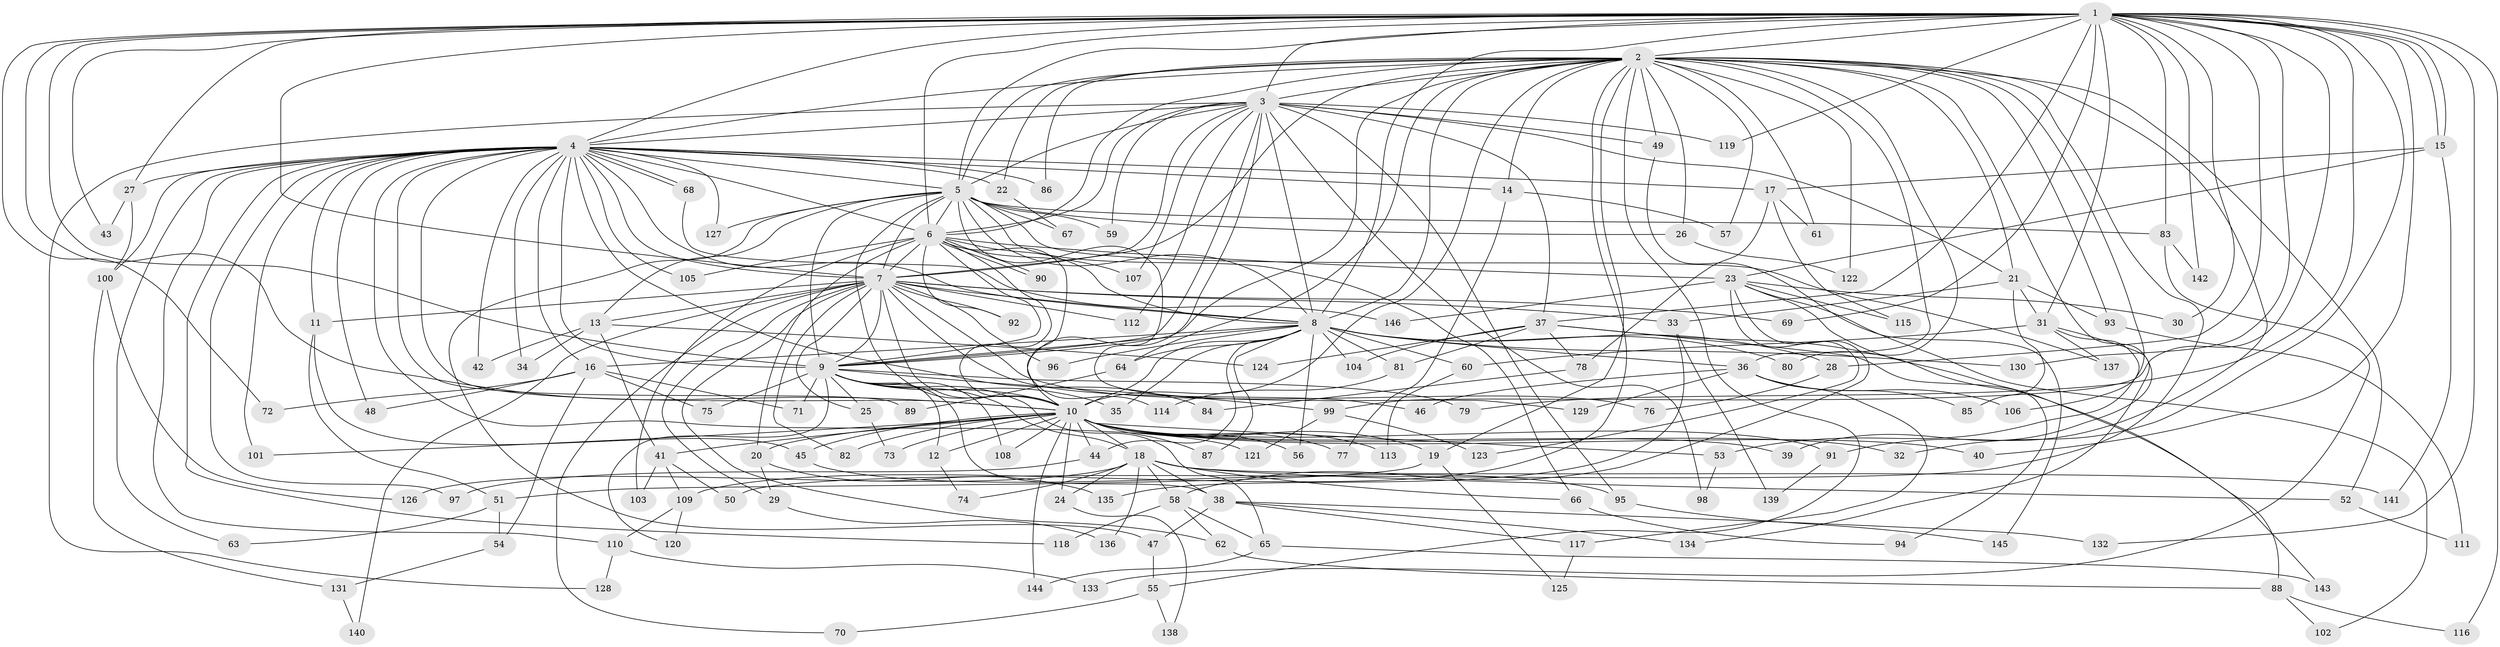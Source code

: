 // coarse degree distribution, {39: 0.00980392156862745, 2: 0.5784313725490197, 5: 0.058823529411764705, 3: 0.14705882352941177, 7: 0.029411764705882353, 4: 0.029411764705882353, 1: 0.10784313725490197, 8: 0.00980392156862745, 13: 0.00980392156862745, 33: 0.00980392156862745, 32: 0.00980392156862745}
// Generated by graph-tools (version 1.1) at 2025/49/03/04/25 21:49:00]
// undirected, 146 vertices, 317 edges
graph export_dot {
graph [start="1"]
  node [color=gray90,style=filled];
  1;
  2;
  3;
  4;
  5;
  6;
  7;
  8;
  9;
  10;
  11;
  12;
  13;
  14;
  15;
  16;
  17;
  18;
  19;
  20;
  21;
  22;
  23;
  24;
  25;
  26;
  27;
  28;
  29;
  30;
  31;
  32;
  33;
  34;
  35;
  36;
  37;
  38;
  39;
  40;
  41;
  42;
  43;
  44;
  45;
  46;
  47;
  48;
  49;
  50;
  51;
  52;
  53;
  54;
  55;
  56;
  57;
  58;
  59;
  60;
  61;
  62;
  63;
  64;
  65;
  66;
  67;
  68;
  69;
  70;
  71;
  72;
  73;
  74;
  75;
  76;
  77;
  78;
  79;
  80;
  81;
  82;
  83;
  84;
  85;
  86;
  87;
  88;
  89;
  90;
  91;
  92;
  93;
  94;
  95;
  96;
  97;
  98;
  99;
  100;
  101;
  102;
  103;
  104;
  105;
  106;
  107;
  108;
  109;
  110;
  111;
  112;
  113;
  114;
  115;
  116;
  117;
  118;
  119;
  120;
  121;
  122;
  123;
  124;
  125;
  126;
  127;
  128;
  129;
  130;
  131;
  132;
  133;
  134;
  135;
  136;
  137;
  138;
  139;
  140;
  141;
  142;
  143;
  144;
  145;
  146;
  1 -- 2;
  1 -- 3;
  1 -- 4;
  1 -- 5;
  1 -- 6;
  1 -- 7;
  1 -- 8;
  1 -- 9;
  1 -- 10;
  1 -- 15;
  1 -- 15;
  1 -- 27;
  1 -- 28;
  1 -- 30;
  1 -- 31;
  1 -- 32;
  1 -- 37;
  1 -- 40;
  1 -- 43;
  1 -- 69;
  1 -- 72;
  1 -- 79;
  1 -- 83;
  1 -- 99;
  1 -- 116;
  1 -- 119;
  1 -- 130;
  1 -- 132;
  1 -- 142;
  2 -- 3;
  2 -- 4;
  2 -- 5;
  2 -- 6;
  2 -- 7;
  2 -- 8;
  2 -- 9;
  2 -- 10;
  2 -- 14;
  2 -- 19;
  2 -- 21;
  2 -- 22;
  2 -- 26;
  2 -- 36;
  2 -- 39;
  2 -- 49;
  2 -- 50;
  2 -- 52;
  2 -- 55;
  2 -- 57;
  2 -- 61;
  2 -- 64;
  2 -- 80;
  2 -- 86;
  2 -- 91;
  2 -- 93;
  2 -- 106;
  2 -- 109;
  2 -- 122;
  3 -- 4;
  3 -- 5;
  3 -- 6;
  3 -- 7;
  3 -- 8;
  3 -- 9;
  3 -- 10;
  3 -- 21;
  3 -- 37;
  3 -- 49;
  3 -- 59;
  3 -- 95;
  3 -- 98;
  3 -- 107;
  3 -- 112;
  3 -- 119;
  3 -- 128;
  4 -- 5;
  4 -- 6;
  4 -- 7;
  4 -- 8;
  4 -- 9;
  4 -- 10;
  4 -- 11;
  4 -- 14;
  4 -- 16;
  4 -- 17;
  4 -- 22;
  4 -- 27;
  4 -- 34;
  4 -- 42;
  4 -- 48;
  4 -- 63;
  4 -- 68;
  4 -- 68;
  4 -- 84;
  4 -- 86;
  4 -- 89;
  4 -- 97;
  4 -- 100;
  4 -- 101;
  4 -- 105;
  4 -- 110;
  4 -- 118;
  4 -- 121;
  4 -- 127;
  5 -- 6;
  5 -- 7;
  5 -- 8;
  5 -- 9;
  5 -- 10;
  5 -- 13;
  5 -- 26;
  5 -- 47;
  5 -- 59;
  5 -- 66;
  5 -- 67;
  5 -- 83;
  5 -- 127;
  5 -- 129;
  5 -- 137;
  6 -- 7;
  6 -- 8;
  6 -- 9;
  6 -- 10;
  6 -- 20;
  6 -- 23;
  6 -- 90;
  6 -- 90;
  6 -- 92;
  6 -- 103;
  6 -- 105;
  6 -- 107;
  6 -- 114;
  7 -- 8;
  7 -- 9;
  7 -- 10;
  7 -- 11;
  7 -- 13;
  7 -- 25;
  7 -- 29;
  7 -- 33;
  7 -- 46;
  7 -- 62;
  7 -- 69;
  7 -- 70;
  7 -- 76;
  7 -- 82;
  7 -- 92;
  7 -- 96;
  7 -- 112;
  7 -- 140;
  8 -- 9;
  8 -- 10;
  8 -- 16;
  8 -- 28;
  8 -- 35;
  8 -- 36;
  8 -- 44;
  8 -- 56;
  8 -- 60;
  8 -- 64;
  8 -- 80;
  8 -- 81;
  8 -- 87;
  8 -- 96;
  8 -- 104;
  8 -- 130;
  9 -- 10;
  9 -- 12;
  9 -- 18;
  9 -- 25;
  9 -- 35;
  9 -- 38;
  9 -- 65;
  9 -- 71;
  9 -- 75;
  9 -- 79;
  9 -- 99;
  9 -- 108;
  9 -- 120;
  10 -- 12;
  10 -- 18;
  10 -- 19;
  10 -- 20;
  10 -- 24;
  10 -- 32;
  10 -- 39;
  10 -- 40;
  10 -- 41;
  10 -- 44;
  10 -- 45;
  10 -- 53;
  10 -- 56;
  10 -- 73;
  10 -- 77;
  10 -- 82;
  10 -- 87;
  10 -- 91;
  10 -- 101;
  10 -- 108;
  10 -- 113;
  10 -- 144;
  11 -- 45;
  11 -- 51;
  12 -- 74;
  13 -- 34;
  13 -- 41;
  13 -- 42;
  13 -- 124;
  14 -- 57;
  14 -- 77;
  15 -- 17;
  15 -- 23;
  15 -- 141;
  16 -- 48;
  16 -- 54;
  16 -- 71;
  16 -- 72;
  16 -- 75;
  17 -- 61;
  17 -- 78;
  17 -- 115;
  18 -- 24;
  18 -- 38;
  18 -- 52;
  18 -- 58;
  18 -- 66;
  18 -- 74;
  18 -- 126;
  18 -- 136;
  18 -- 141;
  19 -- 51;
  19 -- 125;
  20 -- 29;
  20 -- 135;
  21 -- 31;
  21 -- 33;
  21 -- 85;
  21 -- 93;
  22 -- 67;
  23 -- 30;
  23 -- 58;
  23 -- 88;
  23 -- 102;
  23 -- 115;
  23 -- 123;
  23 -- 146;
  24 -- 138;
  25 -- 73;
  26 -- 122;
  27 -- 43;
  27 -- 100;
  28 -- 76;
  29 -- 136;
  31 -- 53;
  31 -- 60;
  31 -- 134;
  31 -- 137;
  33 -- 135;
  33 -- 139;
  36 -- 46;
  36 -- 85;
  36 -- 106;
  36 -- 117;
  36 -- 129;
  37 -- 78;
  37 -- 81;
  37 -- 94;
  37 -- 104;
  37 -- 124;
  37 -- 143;
  38 -- 47;
  38 -- 117;
  38 -- 132;
  38 -- 134;
  41 -- 50;
  41 -- 103;
  41 -- 109;
  44 -- 97;
  45 -- 95;
  47 -- 55;
  49 -- 145;
  51 -- 54;
  51 -- 63;
  52 -- 111;
  53 -- 98;
  54 -- 131;
  55 -- 70;
  55 -- 138;
  58 -- 62;
  58 -- 65;
  58 -- 118;
  60 -- 113;
  62 -- 88;
  64 -- 89;
  65 -- 143;
  65 -- 144;
  66 -- 94;
  68 -- 146;
  78 -- 84;
  81 -- 114;
  83 -- 133;
  83 -- 142;
  88 -- 102;
  88 -- 116;
  91 -- 139;
  93 -- 111;
  95 -- 145;
  99 -- 121;
  99 -- 123;
  100 -- 126;
  100 -- 131;
  109 -- 110;
  109 -- 120;
  110 -- 128;
  110 -- 133;
  117 -- 125;
  131 -- 140;
}
